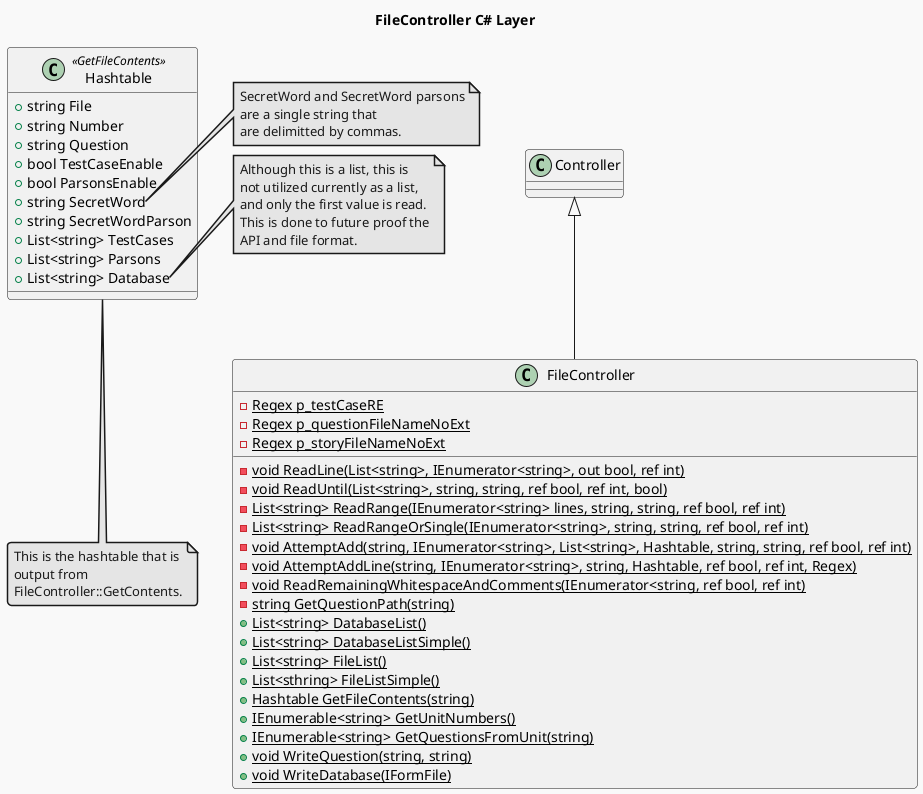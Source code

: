 @startuml FileController C# Layer
!theme mars
skinparam component {
    FontColor<<transparent>> transparent
    BorderColor<<transparent>> transparent
    BackgroundColor<<transparent>> transparent
    FontSize<<transparent>> 0
}

title FileController C# Layer

class Hashtable <<GetFileContents>> {
	+ string File
	+ string Number
	+ string Question
	+ bool TestCaseEnable
	+ bool ParsonsEnable
	+ string SecretWord
	+ string SecretWordParson
	+ List<string> TestCases
	+ List<string> Parsons
	+ List<string> Database
}

note right of Hashtable::SecretWord
	SecretWord and SecretWord parsons
	are a single string that
	are delimitted by commas.
endnote

note right of Hashtable::Database
	Although this is a list, this is
	not utilized currently as a list,
	and only the first value is read.
	This is done to future proof the
	API and file format.
endnote

note bottom of Hashtable
	This is the hashtable that is
	output from
	FileController::GetContents.
endnote

class FileController extends Controller {
	- {static} Regex p_testCaseRE
	- {static} Regex p_questionFileNameNoExt
	- {static} Regex p_storyFileNameNoExt
	' Begin methods
	- {static} void ReadLine(List<string>, IEnumerator<string>, out bool, ref int)
	- {static} void ReadUntil(List<string>, string, string, ref bool, ref int, bool)
	- {static} List<string> ReadRange(IEnumerator<string> lines, string, string, ref bool, ref int)
	- {static} List<string> ReadRangeOrSingle(IEnumerator<string>, string, string, ref bool, ref int)
	- {static} void AttemptAdd(string, IEnumerator<string>, List<string>, Hashtable, string, string, ref bool, ref int)
	- {static} void AttemptAddLine(string, IEnumerator<string>, string, Hashtable, ref bool, ref int, Regex)
	- {static} void ReadRemainingWhitespaceAndComments(IEnumerator<string, ref bool, ref int)
	- {static} string GetQuestionPath(string)
	' Begin public methods
	+ {static} List<string> DatabaseList()
	+ {static} List<string> DatabaseListSimple()
	+ {static} List<string> FileList()
	+ {static} List<sthring> FileListSimple()
	+ {static} Hashtable GetFileContents(string)
	+ {static} IEnumerable<string> GetUnitNumbers()
	+ {static} IEnumerable<string> GetQuestionsFromUnit(string)
	+ {static} void WriteQuestion(string, string)
	+ {static} void WriteDatabase(IFormFile)
}

@enduml
